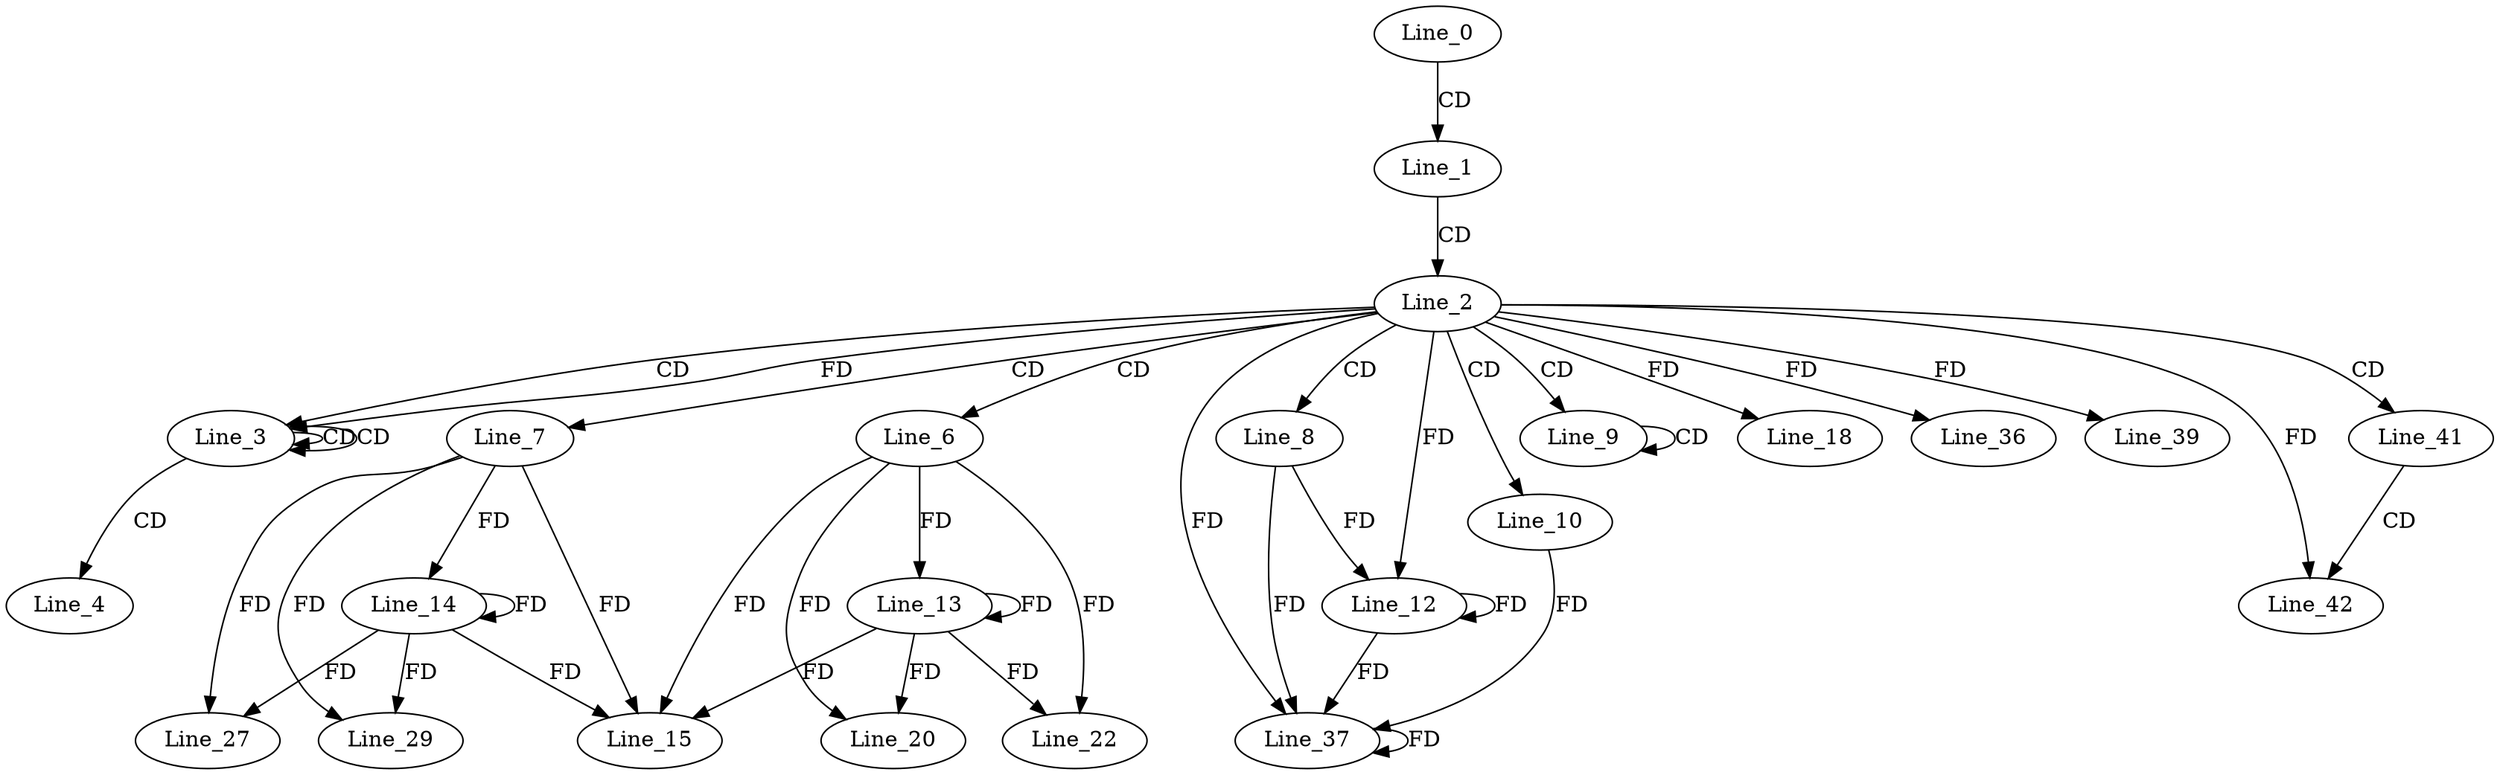 digraph G {
  Line_0;
  Line_1;
  Line_2;
  Line_3;
  Line_3;
  Line_3;
  Line_4;
  Line_6;
  Line_7;
  Line_8;
  Line_9;
  Line_9;
  Line_10;
  Line_12;
  Line_12;
  Line_13;
  Line_14;
  Line_15;
  Line_18;
  Line_20;
  Line_22;
  Line_27;
  Line_29;
  Line_36;
  Line_37;
  Line_37;
  Line_39;
  Line_41;
  Line_42;
  Line_42;
  Line_0 -> Line_1 [ label="CD" ];
  Line_1 -> Line_2 [ label="CD" ];
  Line_2 -> Line_3 [ label="CD" ];
  Line_3 -> Line_3 [ label="CD" ];
  Line_3 -> Line_3 [ label="CD" ];
  Line_2 -> Line_3 [ label="FD" ];
  Line_3 -> Line_4 [ label="CD" ];
  Line_2 -> Line_6 [ label="CD" ];
  Line_2 -> Line_7 [ label="CD" ];
  Line_2 -> Line_8 [ label="CD" ];
  Line_2 -> Line_9 [ label="CD" ];
  Line_9 -> Line_9 [ label="CD" ];
  Line_2 -> Line_10 [ label="CD" ];
  Line_8 -> Line_12 [ label="FD" ];
  Line_12 -> Line_12 [ label="FD" ];
  Line_2 -> Line_12 [ label="FD" ];
  Line_6 -> Line_13 [ label="FD" ];
  Line_13 -> Line_13 [ label="FD" ];
  Line_7 -> Line_14 [ label="FD" ];
  Line_14 -> Line_14 [ label="FD" ];
  Line_6 -> Line_15 [ label="FD" ];
  Line_13 -> Line_15 [ label="FD" ];
  Line_7 -> Line_15 [ label="FD" ];
  Line_14 -> Line_15 [ label="FD" ];
  Line_2 -> Line_18 [ label="FD" ];
  Line_6 -> Line_20 [ label="FD" ];
  Line_13 -> Line_20 [ label="FD" ];
  Line_6 -> Line_22 [ label="FD" ];
  Line_13 -> Line_22 [ label="FD" ];
  Line_7 -> Line_27 [ label="FD" ];
  Line_14 -> Line_27 [ label="FD" ];
  Line_7 -> Line_29 [ label="FD" ];
  Line_14 -> Line_29 [ label="FD" ];
  Line_2 -> Line_36 [ label="FD" ];
  Line_10 -> Line_37 [ label="FD" ];
  Line_37 -> Line_37 [ label="FD" ];
  Line_8 -> Line_37 [ label="FD" ];
  Line_12 -> Line_37 [ label="FD" ];
  Line_2 -> Line_37 [ label="FD" ];
  Line_2 -> Line_39 [ label="FD" ];
  Line_2 -> Line_41 [ label="CD" ];
  Line_41 -> Line_42 [ label="CD" ];
  Line_2 -> Line_42 [ label="FD" ];
}

